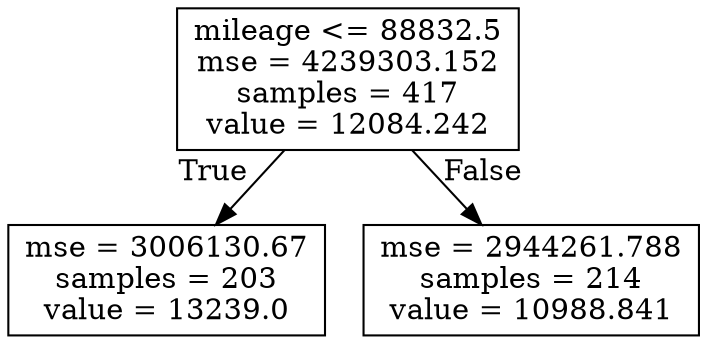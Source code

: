 digraph Tree {
node [shape=box] ;
0 [label="mileage <= 88832.5\nmse = 4239303.152\nsamples = 417\nvalue = 12084.242"] ;
1 [label="mse = 3006130.67\nsamples = 203\nvalue = 13239.0"] ;
0 -> 1 [labeldistance=2.5, labelangle=45, headlabel="True"] ;
2 [label="mse = 2944261.788\nsamples = 214\nvalue = 10988.841"] ;
0 -> 2 [labeldistance=2.5, labelangle=-45, headlabel="False"] ;
}